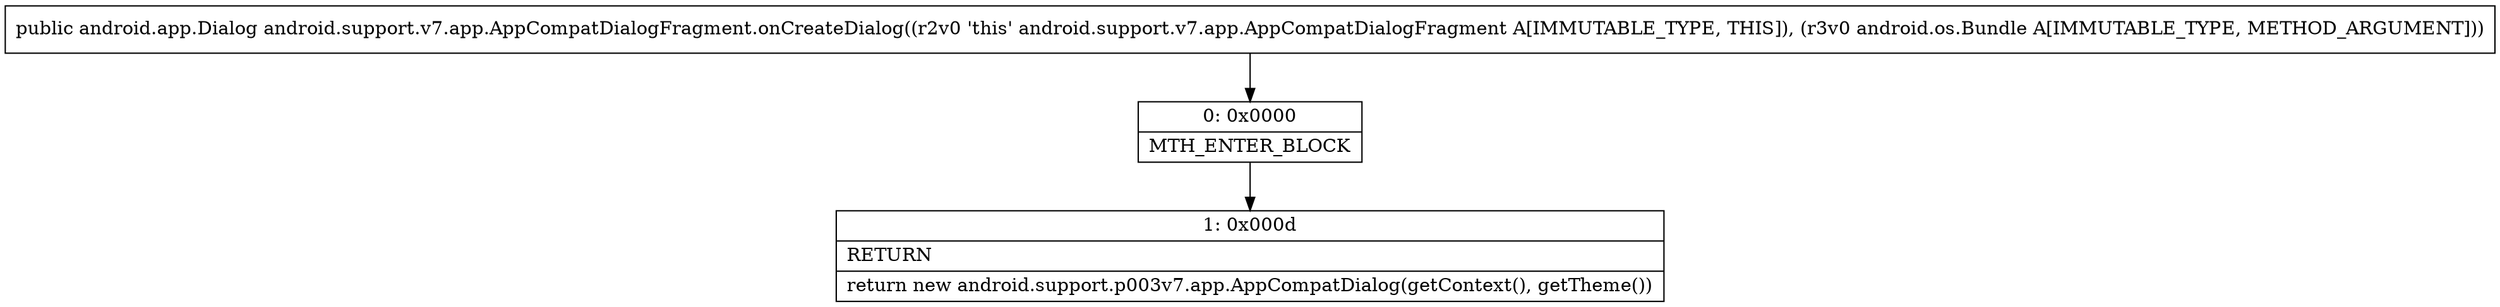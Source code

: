 digraph "CFG forandroid.support.v7.app.AppCompatDialogFragment.onCreateDialog(Landroid\/os\/Bundle;)Landroid\/app\/Dialog;" {
Node_0 [shape=record,label="{0\:\ 0x0000|MTH_ENTER_BLOCK\l}"];
Node_1 [shape=record,label="{1\:\ 0x000d|RETURN\l|return new android.support.p003v7.app.AppCompatDialog(getContext(), getTheme())\l}"];
MethodNode[shape=record,label="{public android.app.Dialog android.support.v7.app.AppCompatDialogFragment.onCreateDialog((r2v0 'this' android.support.v7.app.AppCompatDialogFragment A[IMMUTABLE_TYPE, THIS]), (r3v0 android.os.Bundle A[IMMUTABLE_TYPE, METHOD_ARGUMENT])) }"];
MethodNode -> Node_0;
Node_0 -> Node_1;
}

